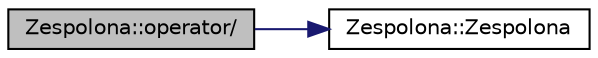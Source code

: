 digraph G
{
  edge [fontname="Helvetica",fontsize="10",labelfontname="Helvetica",labelfontsize="10"];
  node [fontname="Helvetica",fontsize="10",shape=record];
  rankdir="LR";
  Node1 [label="Zespolona::operator/",height=0.2,width=0.4,color="black", fillcolor="grey75", style="filled" fontcolor="black"];
  Node1 -> Node2 [color="midnightblue",fontsize="10",style="solid",fontname="Helvetica"];
  Node2 [label="Zespolona::Zespolona",height=0.2,width=0.4,color="black", fillcolor="white", style="filled",URL="$class_zespolona.html#a25a251162706c2ac29dfd156ae091893",tooltip="Konstruktor bezparametrowy, tworzy wyzerowaną liczbę zespoloną."];
}
